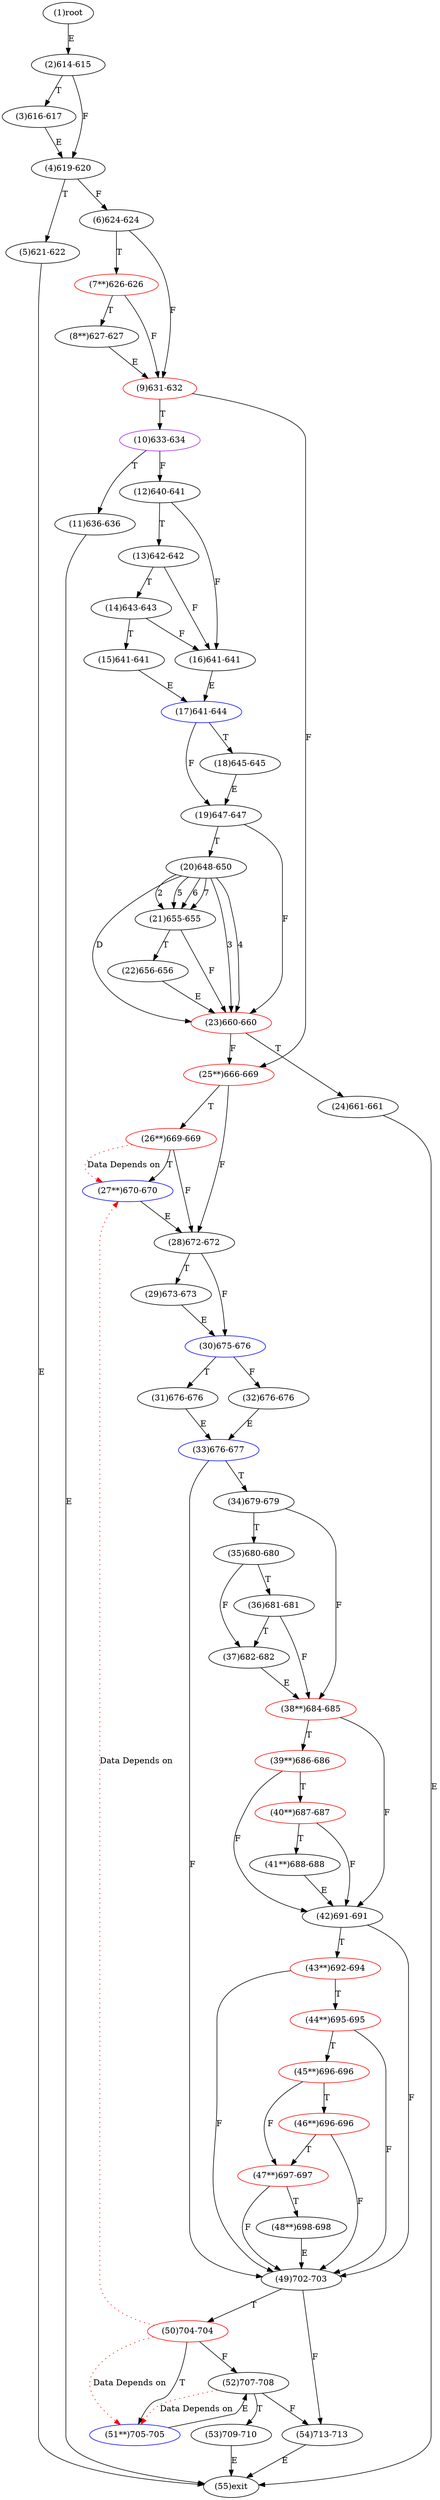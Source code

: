 digraph "" { 
1[ label="(1)root"];
2[ label="(2)614-615"];
3[ label="(3)616-617"];
4[ label="(4)619-620"];
5[ label="(5)621-622"];
6[ label="(6)624-624"];
7[ label="(7**)626-626",color=red];
8[ label="(8**)627-627"];
9[ label="(9)631-632",color=red];
10[ label="(10)633-634",color=purple];
11[ label="(11)636-636"];
12[ label="(12)640-641"];
13[ label="(13)642-642"];
14[ label="(14)643-643"];
15[ label="(15)641-641"];
17[ label="(17)641-644",color=blue];
16[ label="(16)641-641"];
19[ label="(19)647-647"];
18[ label="(18)645-645"];
21[ label="(21)655-655"];
20[ label="(20)648-650"];
23[ label="(23)660-660",color=red];
22[ label="(22)656-656"];
25[ label="(25**)666-669",color=red];
24[ label="(24)661-661"];
27[ label="(27**)670-670",color=blue];
26[ label="(26**)669-669",color=red];
29[ label="(29)673-673"];
28[ label="(28)672-672"];
31[ label="(31)676-676"];
30[ label="(30)675-676",color=blue];
34[ label="(34)679-679"];
35[ label="(35)680-680"];
32[ label="(32)676-676"];
33[ label="(33)676-677",color=blue];
38[ label="(38**)684-685",color=red];
39[ label="(39**)686-686",color=red];
36[ label="(36)681-681"];
37[ label="(37)682-682"];
42[ label="(42)691-691"];
43[ label="(43**)692-694",color=red];
40[ label="(40**)687-687",color=red];
41[ label="(41**)688-688"];
46[ label="(46**)696-696",color=red];
47[ label="(47**)697-697",color=red];
44[ label="(44**)695-695",color=red];
45[ label="(45**)696-696",color=red];
51[ label="(51**)705-705",color=blue];
50[ label="(50)704-704",color=red];
49[ label="(49)702-703"];
48[ label="(48**)698-698"];
55[ label="(55)exit"];
54[ label="(54)713-713"];
53[ label="(53)709-710"];
52[ label="(52)707-708"];
1->2[ label="E"];
2->4[ label="F"];
2->3[ label="T"];
3->4[ label="E"];
4->6[ label="F"];
4->5[ label="T"];
5->55[ label="E"];
6->9[ label="F"];
6->7[ label="T"];
7->9[ label="F"];
7->8[ label="T"];
8->9[ label="E"];
9->25[ label="F"];
9->10[ label="T"];
10->12[ label="F"];
10->11[ label="T"];
11->55[ label="E"];
12->16[ label="F"];
12->13[ label="T"];
13->16[ label="F"];
13->14[ label="T"];
14->16[ label="F"];
14->15[ label="T"];
15->17[ label="E"];
16->17[ label="E"];
17->19[ label="F"];
17->18[ label="T"];
18->19[ label="E"];
19->23[ label="F"];
19->20[ label="T"];
20->21[ label="2"];
20->23[ label="3"];
20->23[ label="4"];
20->21[ label="5"];
20->21[ label="6"];
20->21[ label="7"];
20->23[ label="D"];
21->23[ label="F"];
21->22[ label="T"];
22->23[ label="E"];
23->25[ label="F"];
23->24[ label="T"];
24->55[ label="E"];
25->28[ label="F"];
25->26[ label="T"];
26->28[ label="F"];
26->27[ label="T"];
27->28[ label="E"];
28->30[ label="F"];
28->29[ label="T"];
29->30[ label="E"];
30->32[ label="F"];
30->31[ label="T"];
31->33[ label="E"];
32->33[ label="E"];
33->49[ label="F"];
33->34[ label="T"];
34->38[ label="F"];
34->35[ label="T"];
35->37[ label="F"];
35->36[ label="T"];
36->38[ label="F"];
36->37[ label="T"];
37->38[ label="E"];
38->42[ label="F"];
38->39[ label="T"];
39->42[ label="F"];
39->40[ label="T"];
40->42[ label="F"];
40->41[ label="T"];
41->42[ label="E"];
42->49[ label="F"];
42->43[ label="T"];
43->49[ label="F"];
43->44[ label="T"];
44->49[ label="F"];
44->45[ label="T"];
45->47[ label="F"];
45->46[ label="T"];
46->49[ label="F"];
46->47[ label="T"];
47->49[ label="F"];
47->48[ label="T"];
48->49[ label="E"];
49->54[ label="F"];
49->50[ label="T"];
50->52[ label="F"];
50->51[ label="T"];
51->52[ label="E"];
52->54[ label="F"];
52->53[ label="T"];
53->55[ label="E"];
54->55[ label="E"];
26->27[ color="red" label="Data Depends on" style = dotted ];
50->51[ color="red" label="Data Depends on" style = dotted ];
50->27[ color="red" label="Data Depends on" style = dotted ];
52->51[ color="red" label="Data Depends on" style = dotted ];
}